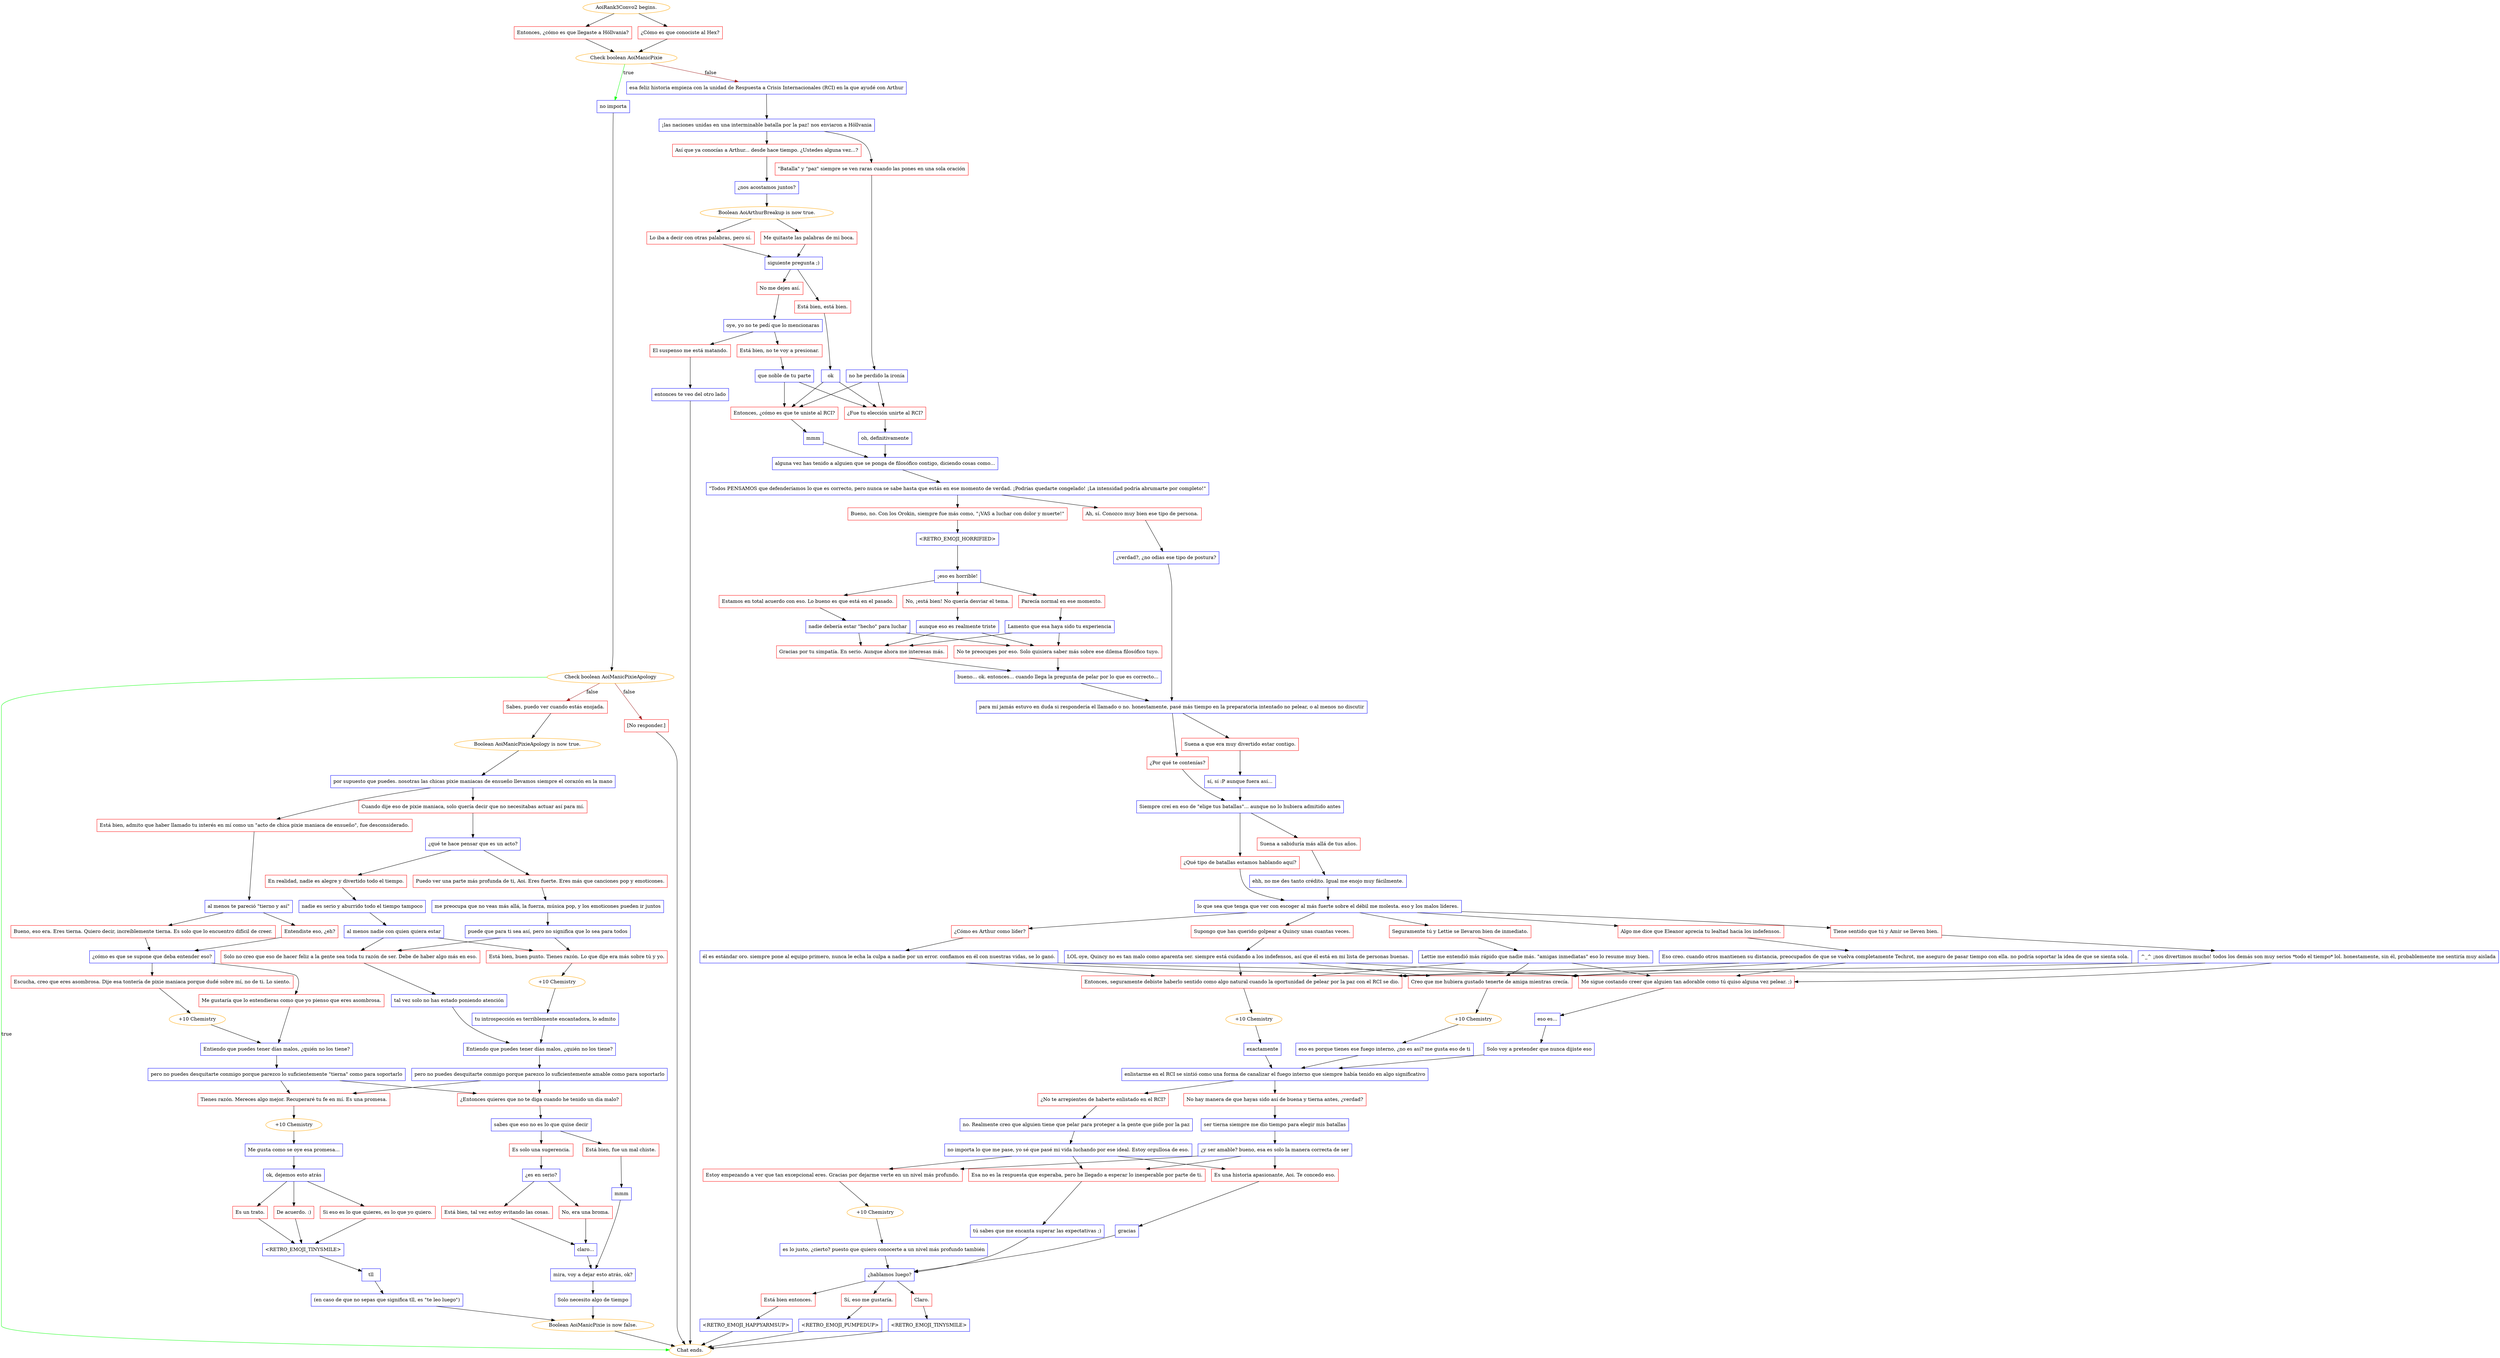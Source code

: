 digraph {
	"AoiRank3Convo2 begins." [color=orange];
		"AoiRank3Convo2 begins." -> j2838154570;
		"AoiRank3Convo2 begins." -> j60472954;
	j2838154570 [label="Entonces, ¿cómo es que llegaste a Höllvania?",shape=box,color=red];
		j2838154570 -> j1553637798;
	j60472954 [label="¿Cómo es que conociste al Hex?",shape=box,color=red];
		j60472954 -> j1553637798;
	j1553637798 [label="Check boolean AoiManicPixie",color=orange];
		j1553637798 -> j2991377945 [label=true,color=green];
		j1553637798 -> j4227297850 [label=false,color=brown];
	j2991377945 [label="no importa",shape=box,color=blue];
		j2991377945 -> j2806985163;
	j4227297850 [label="esa feliz historia empieza con la unidad de Respuesta a Crisis Internacionales (RCI) en la que ayudé con Arthur",shape=box,color=blue];
		j4227297850 -> j2797310334;
	j2806985163 [label="Check boolean AoiManicPixieApology",color=orange];
		j2806985163 -> "Chat ends." [label=true,color=green];
		j2806985163 -> j2960595348 [label=false,color=brown];
		j2806985163 -> j216489096 [label=false,color=brown];
	j2797310334 [label="¡las naciones unidas en una interminable batalla por la paz! nos enviaron a Höllvania",shape=box,color=blue];
		j2797310334 -> j4037345677;
		j2797310334 -> j3753164666;
	"Chat ends." [color=orange];
	j2960595348 [label="Sabes, puedo ver cuando estás enojada.",shape=box,color=red];
		j2960595348 -> j2989499953;
	j216489096 [label="[No responder.]",shape=box,color=red];
		j216489096 -> "Chat ends.";
	j4037345677 [label="Así que ya conocías a Arthur... desde hace tiempo. ¿Ustedes alguna vez...?",shape=box,color=red];
		j4037345677 -> j1719481222;
	j3753164666 [label="\"Batalla\" y \"paz\" siempre se ven raras cuando las pones en una sola oración",shape=box,color=red];
		j3753164666 -> j1459631803;
	j2989499953 [label="Boolean AoiManicPixieApology is now true.",color=orange];
		j2989499953 -> j2968248635;
	j1719481222 [label="¿nos acostamos juntos?",shape=box,color=blue];
		j1719481222 -> j1782455318;
	j1459631803 [label="no he perdido la ironía",shape=box,color=blue];
		j1459631803 -> j1783583156;
		j1459631803 -> j2951637423;
	j2968248635 [label="por supuesto que puedes. nosotras las chicas pixie maniacas de ensueño llevamos siempre el corazón en la mano",shape=box,color=blue];
		j2968248635 -> j1680233445;
		j2968248635 -> j1340778328;
	j1782455318 [label="Boolean AoiArthurBreakup is now true.",color=orange];
		j1782455318 -> j2878573939;
		j1782455318 -> j2360568146;
	j1783583156 [label="Entonces, ¿cómo es que te uniste al RCI?",shape=box,color=red];
		j1783583156 -> j1564064651;
	j2951637423 [label="¿Fue tu elección unirte al RCI?",shape=box,color=red];
		j2951637423 -> j2507659931;
	j1680233445 [label="Está bien, admito que haber llamado tu interés en mí como un \"acto de chica pixie maniaca de ensueño\", fue desconsiderado.",shape=box,color=red];
		j1680233445 -> j2286323670;
	j1340778328 [label="Cuando dije eso de pixie maniaca, solo quería decir que no necesitabas actuar así para mí.",shape=box,color=red];
		j1340778328 -> j2407173225;
	j2878573939 [label="Lo iba a decir con otras palabras, pero sí.",shape=box,color=red];
		j2878573939 -> j2414719017;
	j2360568146 [label="Me quitaste las palabras de mi boca.",shape=box,color=red];
		j2360568146 -> j2414719017;
	j1564064651 [label="mmm",shape=box,color=blue];
		j1564064651 -> j4021330513;
	j2507659931 [label="oh, definitivamente",shape=box,color=blue];
		j2507659931 -> j4021330513;
	j2286323670 [label="al menos te pareció \"tierno y así\"",shape=box,color=blue];
		j2286323670 -> j3798654043;
		j2286323670 -> j1434537585;
	j2407173225 [label="¿qué te hace pensar que es un acto?",shape=box,color=blue];
		j2407173225 -> j2618737940;
		j2407173225 -> j3138577505;
	j2414719017 [label="siguiente pregunta ;)",shape=box,color=blue];
		j2414719017 -> j685203723;
		j2414719017 -> j2366731937;
	j4021330513 [label="alguna vez has tenido a alguien que se ponga de filosófico contigo, diciendo cosas como...",shape=box,color=blue];
		j4021330513 -> j2993750324;
	j3798654043 [label="Bueno, eso era. Eres tierna. Quiero decir, increíblemente tierna. Es solo que lo encuentro difícil de creer.",shape=box,color=red];
		j3798654043 -> j1939637845;
	j1434537585 [label="Entendiste eso, ¿eh?",shape=box,color=red];
		j1434537585 -> j1939637845;
	j2618737940 [label="En realidad, nadie es alegre y divertido todo el tiempo.",shape=box,color=red];
		j2618737940 -> j1624467515;
	j3138577505 [label="Puedo ver una parte más profunda de ti, Aoi. Eres fuerte. Eres más que canciones pop y emoticones.",shape=box,color=red];
		j3138577505 -> j3144735727;
	j685203723 [label="No me dejes así.",shape=box,color=red];
		j685203723 -> j321555556;
	j2366731937 [label="Está bien, está bien.",shape=box,color=red];
		j2366731937 -> j2967577587;
	j2993750324 [label="\"Todos PENSAMOS que defenderíamos lo que es correcto, pero nunca se sabe hasta que estás en ese momento de verdad. ¡Podrías quedarte congelado! ¡La intensidad podría abrumarte por completo!\"",shape=box,color=blue];
		j2993750324 -> j3647418221;
		j2993750324 -> j1475292405;
	j1939637845 [label="¿cómo es que se supone que deba entender eso?",shape=box,color=blue];
		j1939637845 -> j1946951479;
		j1939637845 -> j180343364;
	j1624467515 [label="nadie es serio y aburrido todo el tiempo tampoco",shape=box,color=blue];
		j1624467515 -> j2480066455;
	j3144735727 [label="me preocupa que no veas más allá, la fuerza, música pop, y los emoticones pueden ir juntos",shape=box,color=blue];
		j3144735727 -> j2312975054;
	j321555556 [label="oye, yo no te pedí que lo mencionaras",shape=box,color=blue];
		j321555556 -> j838129724;
		j321555556 -> j1280266492;
	j2967577587 [label="ok",shape=box,color=blue];
		j2967577587 -> j1783583156;
		j2967577587 -> j2951637423;
	j3647418221 [label="Bueno, no. Con los Orokin, siempre fue más como, \"¡VAS a luchar con dolor y muerte!\"",shape=box,color=red];
		j3647418221 -> j4222371689;
	j1475292405 [label="Ah, sí. Conozco muy bien ese tipo de persona.",shape=box,color=red];
		j1475292405 -> j2979417791;
	j1946951479 [label="Escucha, creo que eres asombrosa. Dije esa tontería de pixie maniaca porque dudé sobre mí, no de ti. Lo siento.",shape=box,color=red];
		j1946951479 -> j1749328495;
	j180343364 [label="Me gustaría que lo entendieras como que yo pienso que eres asombrosa.",shape=box,color=red];
		j180343364 -> j2201799713;
	j2480066455 [label="al menos nadie con quien quiera estar",shape=box,color=blue];
		j2480066455 -> j1652994659;
		j2480066455 -> j1614149419;
	j2312975054 [label="puede que para ti sea así, pero no significa que lo sea para todos",shape=box,color=blue];
		j2312975054 -> j1614149419;
		j2312975054 -> j1652994659;
	j838129724 [label="El suspenso me está matando.",shape=box,color=red];
		j838129724 -> j3722361284;
	j1280266492 [label="Está bien, no te voy a presionar.",shape=box,color=red];
		j1280266492 -> j2416554948;
	j4222371689 [label="<RETRO_EMOJI_HORRIFIED>",shape=box,color=blue];
		j4222371689 -> j2013108736;
	j2979417791 [label="¿verdad?, ¿no odias ese tipo de postura?",shape=box,color=blue];
		j2979417791 -> j873086774;
	j1749328495 [label="+10 Chemistry",color=orange];
		j1749328495 -> j2201799713;
	j2201799713 [label="Entiendo que puedes tener días malos, ¿quién no los tiene?",shape=box,color=blue];
		j2201799713 -> j1945314363;
	j1652994659 [label="Solo no creo que eso de hacer feliz a la gente sea toda tu razón de ser. Debe de haber algo más en eso.",shape=box,color=red];
		j1652994659 -> j4086889967;
	j1614149419 [label="Está bien, buen punto. Tienes razón. Lo que dije era más sobre tú y yo.",shape=box,color=red];
		j1614149419 -> j33462501;
	j3722361284 [label="entonces te veo del otro lado",shape=box,color=blue];
		j3722361284 -> "Chat ends.";
	j2416554948 [label="que noble de tu parte",shape=box,color=blue];
		j2416554948 -> j1783583156;
		j2416554948 -> j2951637423;
	j2013108736 [label="¡eso es horrible!",shape=box,color=blue];
		j2013108736 -> j222652887;
		j2013108736 -> j720987305;
		j2013108736 -> j2425121228;
	j873086774 [label="para mí jamás estuvo en duda si respondería el llamado o no. honestamente, pasé más tiempo en la preparatoria intentado no pelear, o al menos no discutir",shape=box,color=blue];
		j873086774 -> j2941525162;
		j873086774 -> j3527679979;
	j1945314363 [label="pero no puedes desquitarte conmigo porque parezco lo suficientemente \"tierna\" como para soportarlo",shape=box,color=blue];
		j1945314363 -> j455452402;
		j1945314363 -> j4005064577;
	j4086889967 [label="tal vez solo no has estado poniendo atención",shape=box,color=blue];
		j4086889967 -> j3586007363;
	j33462501 [label="+10 Chemistry",color=orange];
		j33462501 -> j1855010262;
	j222652887 [label="Estamos en total acuerdo con eso. Lo bueno es que está en el pasado.",shape=box,color=red];
		j222652887 -> j2662395504;
	j720987305 [label="No, ¡está bien! No quería desviar el tema.",shape=box,color=red];
		j720987305 -> j2212635059;
	j2425121228 [label="Parecía normal en ese momento.",shape=box,color=red];
		j2425121228 -> j3266549880;
	j2941525162 [label="¿Por qué te contenías?",shape=box,color=red];
		j2941525162 -> j68108193;
	j3527679979 [label="Suena a que era muy divertido estar contigo.",shape=box,color=red];
		j3527679979 -> j2106374414;
	j455452402 [label="Tienes razón. Mereces algo mejor. Recuperaré tu fe en mí. Es una promesa.",shape=box,color=red];
		j455452402 -> j2604736340;
	j4005064577 [label="¿Entonces quieres que no te diga cuando he tenido un día malo?",shape=box,color=red];
		j4005064577 -> j2928337381;
	j3586007363 [label="Entiendo que puedes tener días malos, ¿quién no los tiene?",shape=box,color=blue];
		j3586007363 -> j420395979;
	j1855010262 [label="tu introspección es terriblemente encantadora, lo admito",shape=box,color=blue];
		j1855010262 -> j3586007363;
	j2662395504 [label="nadie debería estar \"hecho\" para luchar",shape=box,color=blue];
		j2662395504 -> j754475338;
		j2662395504 -> j4184921416;
	j2212635059 [label="aunque eso es realmente triste",shape=box,color=blue];
		j2212635059 -> j754475338;
		j2212635059 -> j4184921416;
	j3266549880 [label="Lamento que esa haya sido tu experiencia",shape=box,color=blue];
		j3266549880 -> j754475338;
		j3266549880 -> j4184921416;
	j68108193 [label="Siempre creí en eso de \"elige tus batallas\"... aunque no lo hubiera admitido antes",shape=box,color=blue];
		j68108193 -> j3361629065;
		j68108193 -> j1519188833;
	j2106374414 [label="sí, sí :P aunque fuera así...",shape=box,color=blue];
		j2106374414 -> j68108193;
	j2604736340 [label="+10 Chemistry",color=orange];
		j2604736340 -> j972550583;
	j2928337381 [label="sabes que eso no es lo que quise decir",shape=box,color=blue];
		j2928337381 -> j1332299354;
		j2928337381 -> j3732208116;
	j420395979 [label="pero no puedes desquitarte conmigo porque parezco lo suficientemente amable como para soportarlo",shape=box,color=blue];
		j420395979 -> j455452402;
		j420395979 -> j4005064577;
	j754475338 [label="Gracias por tu simpatía. En serio. Aunque ahora me interesas más.",shape=box,color=red];
		j754475338 -> j3853931871;
	j4184921416 [label="No te preocupes por eso. Solo quisiera saber más sobre ese dilema filosófico tuyo.",shape=box,color=red];
		j4184921416 -> j3853931871;
	j3361629065 [label="¿Qué tipo de batallas estamos hablando aquí?",shape=box,color=red];
		j3361629065 -> j3180576346;
	j1519188833 [label="Suena a sabiduría más allá de tus años.",shape=box,color=red];
		j1519188833 -> j2170592767;
	j972550583 [label="Me gusta como se oye esa promesa...",shape=box,color=blue];
		j972550583 -> j669949693;
	j1332299354 [label="Es solo una sugerencia.",shape=box,color=red];
		j1332299354 -> j1736269488;
	j3732208116 [label="Está bien, fue un mal chiste.",shape=box,color=red];
		j3732208116 -> j2191238204;
	j3853931871 [label="bueno... ok. entonces... cuando llega la pregunta de pelar por lo que es correcto...",shape=box,color=blue];
		j3853931871 -> j873086774;
	j3180576346 [label="lo que sea que tenga que ver con escoger al más fuerte sobre el débil me molesta. eso y los malos líderes.",shape=box,color=blue];
		j3180576346 -> j2859771776;
		j3180576346 -> j241407477;
		j3180576346 -> j3265090626;
		j3180576346 -> j1129544573;
		j3180576346 -> j77952935;
	j2170592767 [label="ehh, no me des tanto crédito. Igual me enojo muy fácilmente.",shape=box,color=blue];
		j2170592767 -> j3180576346;
	j669949693 [label="ok, dejemos esto atrás",shape=box,color=blue];
		j669949693 -> j2165924291;
		j669949693 -> j2672014142;
		j669949693 -> j686107838;
	j1736269488 [label="¿es en serio?",shape=box,color=blue];
		j1736269488 -> j3356586785;
		j1736269488 -> j1759819405;
	j2191238204 [label="mmm",shape=box,color=blue];
		j2191238204 -> j1591728618;
	j2859771776 [label="¿Cómo es Arthur como líder?",shape=box,color=red];
		j2859771776 -> j1359580096;
	j241407477 [label="Supongo que has querido golpear a Quincy unas cuantas veces.",shape=box,color=red];
		j241407477 -> j1317104894;
	j3265090626 [label="Seguramente tú y Lettie se llevaron bien de inmediato.",shape=box,color=red];
		j3265090626 -> j2061054296;
	j1129544573 [label="Algo me dice que Eleanor aprecia tu lealtad hacia los indefensos.",shape=box,color=red];
		j1129544573 -> j3549292821;
	j77952935 [label="Tiene sentido que tú y Amir se lleven bien.",shape=box,color=red];
		j77952935 -> j275842753;
	j2165924291 [label="Es un trato.",shape=box,color=red];
		j2165924291 -> j1709255430;
	j2672014142 [label="De acuerdo. :)",shape=box,color=red];
		j2672014142 -> j1709255430;
	j686107838 [label="Si eso es lo que quieres, es lo que yo quiero.",shape=box,color=red];
		j686107838 -> j1709255430;
	j3356586785 [label="Está bien, tal vez estoy evitando las cosas.",shape=box,color=red];
		j3356586785 -> j551059999;
	j1759819405 [label="No, era una broma.",shape=box,color=red];
		j1759819405 -> j551059999;
	j1591728618 [label="mira, voy a dejar esto atrás, ok?",shape=box,color=blue];
		j1591728618 -> j2866166224;
	j1359580096 [label="él es estándar oro. siempre pone al equipo primero, nunca le echa la culpa a nadie por un error. confiamos en él con nuestras vidas, se lo ganó.",shape=box,color=blue];
		j1359580096 -> j3149195787;
		j1359580096 -> j267728137;
		j1359580096 -> j1365416870;
	j1317104894 [label="LOL oye, Quincy no es tan malo como aparenta ser. siempre está cuidando a los indefensos, así que él está en mi lista de personas buenas.",shape=box,color=blue];
		j1317104894 -> j3149195787;
		j1317104894 -> j267728137;
		j1317104894 -> j1365416870;
	j2061054296 [label="Lettie me entendió más rápido que nadie más. \"amigas inmediatas\" eso lo resume muy bien.",shape=box,color=blue];
		j2061054296 -> j3149195787;
		j2061054296 -> j267728137;
		j2061054296 -> j1365416870;
	j3549292821 [label="Eso creo. cuando otros mantienen su distancia, preocupados de que se vuelva completamente Techrot, me aseguro de pasar tiempo con ella. no podría soportar la idea de que se sienta sola.",shape=box,color=blue];
		j3549292821 -> j3149195787;
		j3549292821 -> j267728137;
		j3549292821 -> j1365416870;
	j275842753 [label="^_^ ¡nos divertimos mucho! todos los demás son muy serios *todo el tiempo* lol. honestamente, sin él, probablemente me sentiría muy aislada",shape=box,color=blue];
		j275842753 -> j3149195787;
		j275842753 -> j267728137;
		j275842753 -> j1365416870;
	j1709255430 [label="<RETRO_EMOJI_TINYSMILE>",shape=box,color=blue];
		j1709255430 -> j1990550962;
	j551059999 [label="claro...",shape=box,color=blue];
		j551059999 -> j1591728618;
	j2866166224 [label="Solo necesito algo de tiempo",shape=box,color=blue];
		j2866166224 -> j2477397060;
	j3149195787 [label="Entonces, seguramente debiste haberlo sentido como algo natural cuando la oportunidad de pelear por la paz con el RCI se dio.",shape=box,color=red];
		j3149195787 -> j3458872523;
	j267728137 [label="Creo que me hubiera gustado tenerte de amiga mientras crecía.",shape=box,color=red];
		j267728137 -> j1618930613;
	j1365416870 [label="Me sigue costando creer que alguien tan adorable como tú quiso alguna vez pelear. ;)",shape=box,color=red];
		j1365416870 -> j1614207763;
	j1990550962 [label="tll",shape=box,color=blue];
		j1990550962 -> j2371118601;
	j2477397060 [label="Boolean AoiManicPixie is now false.",color=orange];
		j2477397060 -> "Chat ends.";
	j3458872523 [label="+10 Chemistry",color=orange];
		j3458872523 -> j1135844401;
	j1618930613 [label="+10 Chemistry",color=orange];
		j1618930613 -> j1921585502;
	j1614207763 [label="eso es...",shape=box,color=blue];
		j1614207763 -> j4291808868;
	j2371118601 [label="(en caso de que no sepas que significa tll, es \"te leo luego\")",shape=box,color=blue];
		j2371118601 -> j2477397060;
	j1135844401 [label="exactamente",shape=box,color=blue];
		j1135844401 -> j2461281882;
	j1921585502 [label="eso es porque tienes ese fuego interno, ¿no es así? me gusta eso de ti",shape=box,color=blue];
		j1921585502 -> j2461281882;
	j4291808868 [label="Solo voy a pretender que nunca dijiste eso",shape=box,color=blue];
		j4291808868 -> j2461281882;
	j2461281882 [label="enlistarme en el RCI se sintió como una forma de canalizar el fuego interno que siempre había tenido en algo significativo",shape=box,color=blue];
		j2461281882 -> j3081611794;
		j2461281882 -> j3043096985;
	j3081611794 [label="¿No te arrepientes de haberte enlistado en el RCI?",shape=box,color=red];
		j3081611794 -> j1758789979;
	j3043096985 [label="No hay manera de que hayas sido así de buena y tierna antes, ¿verdad?",shape=box,color=red];
		j3043096985 -> j946460371;
	j1758789979 [label="no. Realmente creo que alguien tiene que pelar para proteger a la gente que pide por la paz",shape=box,color=blue];
		j1758789979 -> j3155857799;
	j946460371 [label="ser tierna siempre me dio tiempo para elegir mis batallas",shape=box,color=blue];
		j946460371 -> j22604840;
	j3155857799 [label="no importa lo que me pase, yo sé que pasé mi vida luchando por ese ideal. Estoy orgullosa de eso.",shape=box,color=blue];
		j3155857799 -> j1359375818;
		j3155857799 -> j2863668288;
		j3155857799 -> j3877969943;
	j22604840 [label="¿y ser amable? bueno, esa es solo la manera correcta de ser",shape=box,color=blue];
		j22604840 -> j1359375818;
		j22604840 -> j2863668288;
		j22604840 -> j3877969943;
	j1359375818 [label="Estoy empezando a ver que tan excepcional eres. Gracias por dejarme verte en un nivel más profundo.",shape=box,color=red];
		j1359375818 -> j2179706255;
	j2863668288 [label="Esa no es la respuesta que esperaba, pero he llegado a esperar lo inesperable por parte de ti.",shape=box,color=red];
		j2863668288 -> j3138255504;
	j3877969943 [label="Es una historia apasionante, Aoi. Te concedo eso.",shape=box,color=red];
		j3877969943 -> j2476260199;
	j2179706255 [label="+10 Chemistry",color=orange];
		j2179706255 -> j3344380399;
	j3138255504 [label="tú sabes que me encanta superar las expectativas ;)",shape=box,color=blue];
		j3138255504 -> j2928945281;
	j2476260199 [label="gracias",shape=box,color=blue];
		j2476260199 -> j2928945281;
	j3344380399 [label="es lo justo, ¿cierto? puesto que quiero conocerte a un nivel más profundo también",shape=box,color=blue];
		j3344380399 -> j2928945281;
	j2928945281 [label="¿hablamos luego?",shape=box,color=blue];
		j2928945281 -> j695776445;
		j2928945281 -> j651135109;
		j2928945281 -> j1177309569;
	j695776445 [label="Está bien entonces.",shape=box,color=red];
		j695776445 -> j2061505340;
	j651135109 [label="Sí, eso me gustaría.",shape=box,color=red];
		j651135109 -> j336425587;
	j1177309569 [label="Claro.",shape=box,color=red];
		j1177309569 -> j3029731251;
	j2061505340 [label="<RETRO_EMOJI_HAPPYARMSUP>",shape=box,color=blue];
		j2061505340 -> "Chat ends.";
	j336425587 [label="<RETRO_EMOJI_PUMPEDUP>",shape=box,color=blue];
		j336425587 -> "Chat ends.";
	j3029731251 [label="<RETRO_EMOJI_TINYSMILE>",shape=box,color=blue];
		j3029731251 -> "Chat ends.";
}
